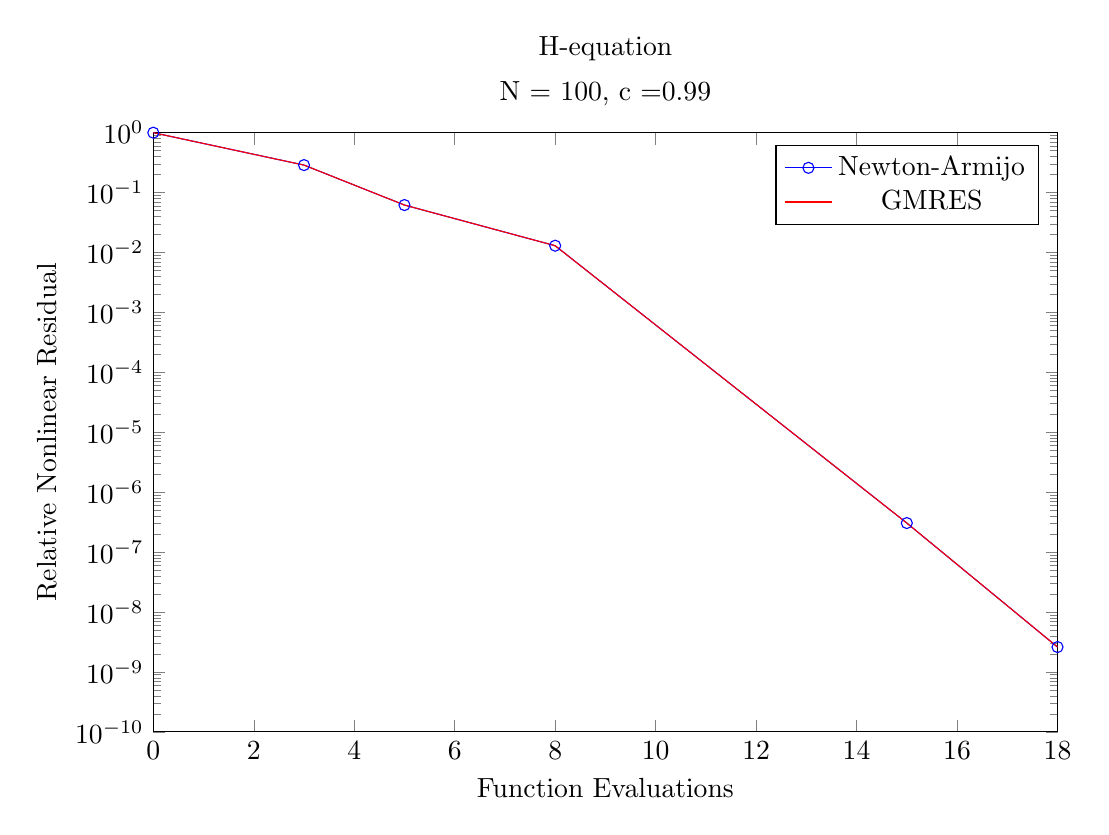% This file was created by Julian Diaz using matlab2tikz v0.2.3.

% This file was created by matlab2tikz v0.2.3.
% Copyright (c) 2008--2012, Nico Schlömer <nico.schloemer@gmail.com>
% All rights reserved.
% 
% The latest updates can be retrieved from
%   http://www.mathworks.com/matlabcentral/fileexchange/22022-matlab2tikz
% where you can also make suggestions and rate matlab2tikz.
% 
% 
% 
\begin{tikzpicture}

\begin{semilogyaxis}[%
view={0}{90},
width=4.521in,
height=2.996in,
scale only axis,
xmin=0, xmax=18,
xlabel={Function Evaluations},
ymin=1e-010, ymax=1,
yminorticks=true,
ylabel={Relative Nonlinear Residual},
title style={align=center},
title={H-equation\\[1ex]N = 100, c =0.99},
legend style={align=left}]
\addplot [
color=blue,
solid,
mark=o,
mark options={solid}
]
coordinates{
 (0,1)(3,0.288)(5,0.062)(8,0.013)(11,0.0)(15,3.057e-007)(18,2.607e-009) 
};
\addlegendentry{Newton-Armijo};

\addplot [
color=red,
solid
]
coordinates{
 (0,1)(3,0.288)(5,0.062)(8,0.013)(11,0.0)(15,3.057e-007)(18,2.607e-009) 
};
\addlegendentry{GMRES};

\end{semilogyaxis}
\end{tikzpicture}%